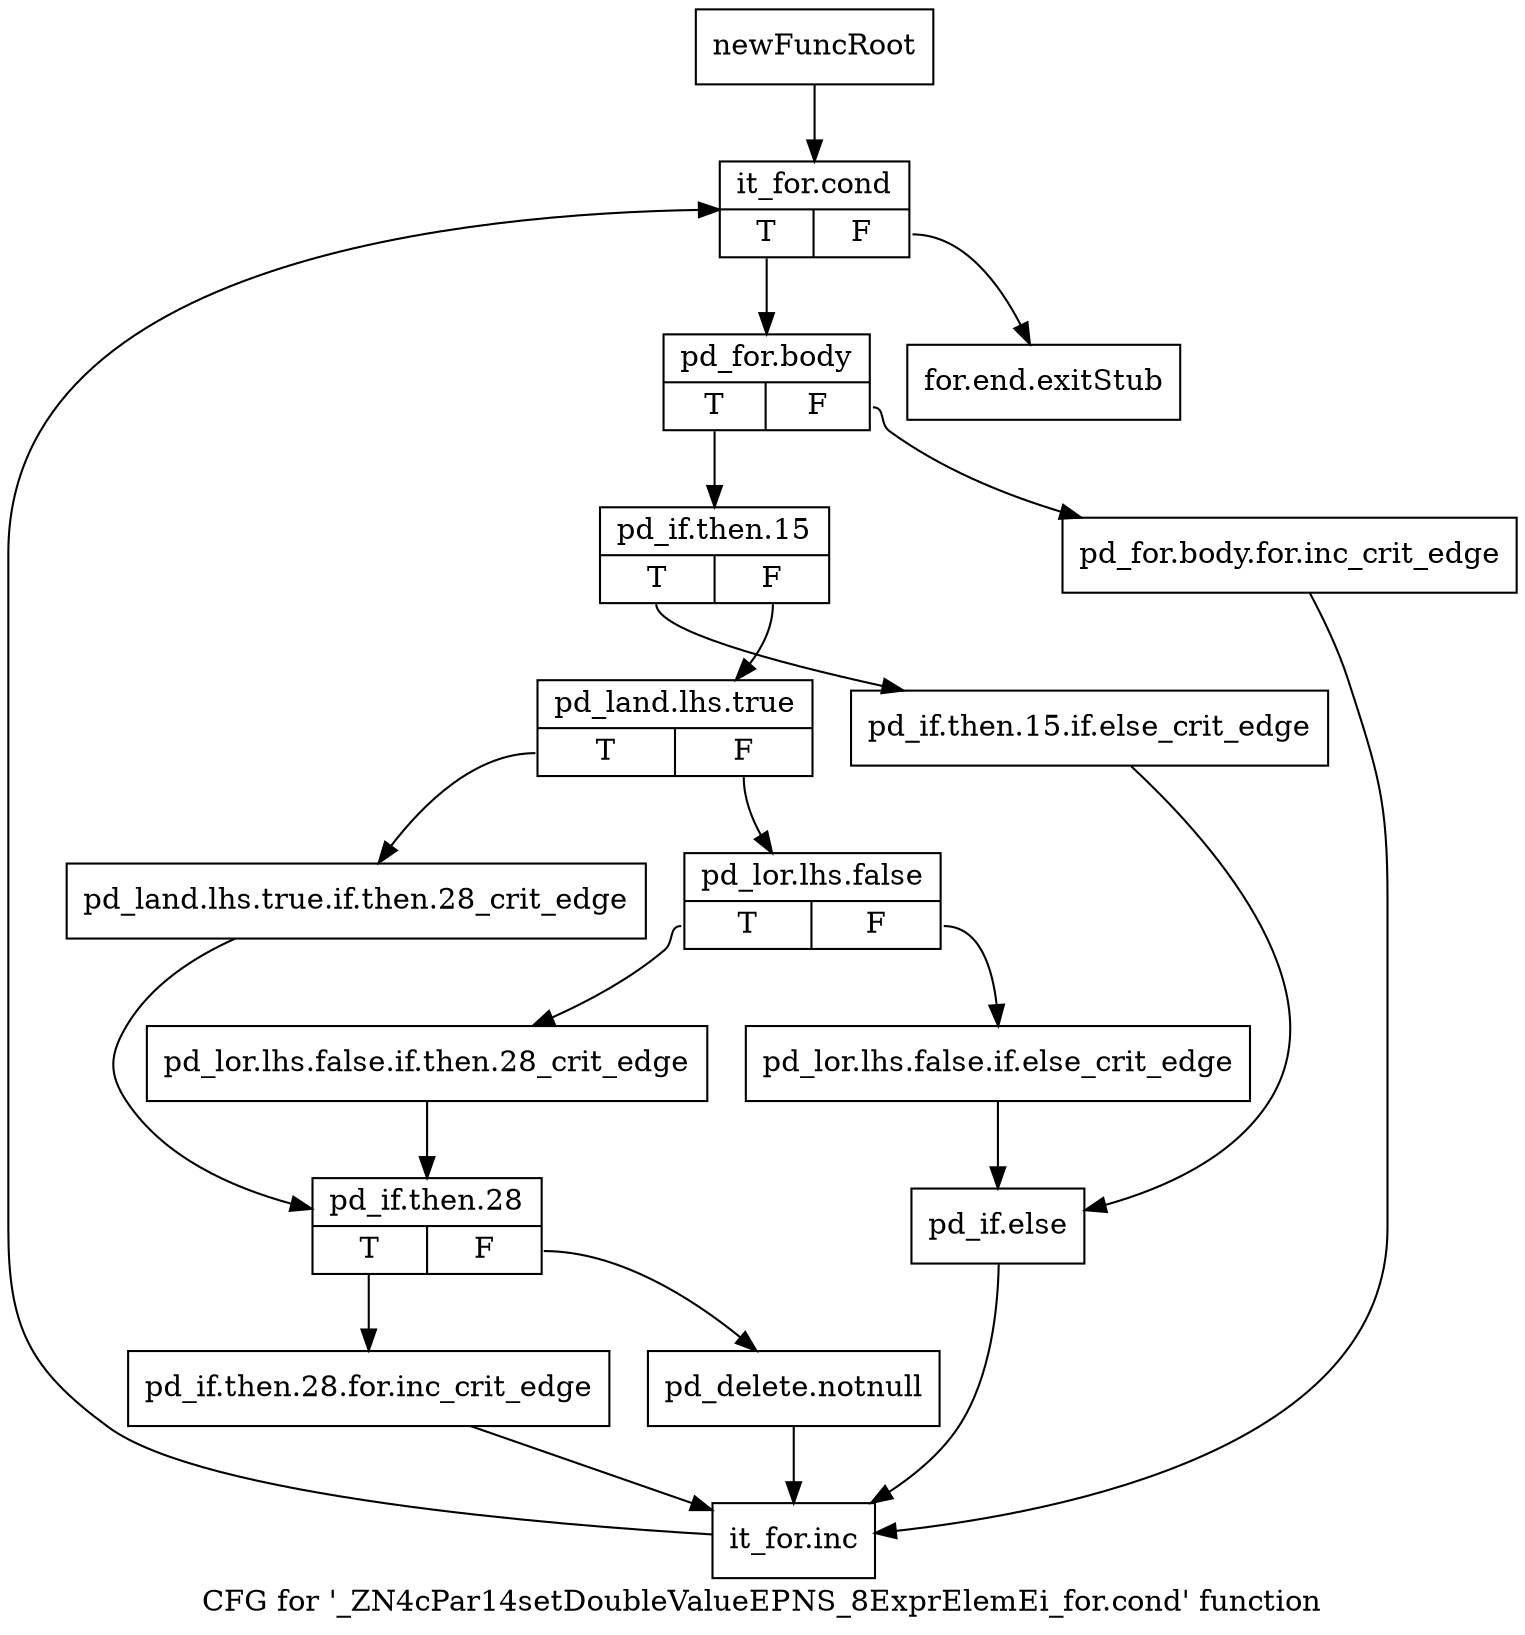 digraph "CFG for '_ZN4cPar14setDoubleValueEPNS_8ExprElemEi_for.cond' function" {
	label="CFG for '_ZN4cPar14setDoubleValueEPNS_8ExprElemEi_for.cond' function";

	Node0x20f35d0 [shape=record,label="{newFuncRoot}"];
	Node0x20f35d0 -> Node0x20f3670;
	Node0x20f3620 [shape=record,label="{for.end.exitStub}"];
	Node0x20f3670 [shape=record,label="{it_for.cond|{<s0>T|<s1>F}}"];
	Node0x20f3670:s0 -> Node0x20f36c0;
	Node0x20f3670:s1 -> Node0x20f3620;
	Node0x20f36c0 [shape=record,label="{pd_for.body|{<s0>T|<s1>F}}"];
	Node0x20f36c0:s0 -> Node0x20f3760;
	Node0x20f36c0:s1 -> Node0x20f3710;
	Node0x20f3710 [shape=record,label="{pd_for.body.for.inc_crit_edge}"];
	Node0x20f3710 -> Node0x20f3ad0;
	Node0x20f3760 [shape=record,label="{pd_if.then.15|{<s0>T|<s1>F}}"];
	Node0x20f3760:s0 -> Node0x20f3a30;
	Node0x20f3760:s1 -> Node0x20f37b0;
	Node0x20f37b0 [shape=record,label="{pd_land.lhs.true|{<s0>T|<s1>F}}"];
	Node0x20f37b0:s0 -> Node0x20f38f0;
	Node0x20f37b0:s1 -> Node0x20f3800;
	Node0x20f3800 [shape=record,label="{pd_lor.lhs.false|{<s0>T|<s1>F}}"];
	Node0x20f3800:s0 -> Node0x20f38a0;
	Node0x20f3800:s1 -> Node0x20f3850;
	Node0x20f3850 [shape=record,label="{pd_lor.lhs.false.if.else_crit_edge}"];
	Node0x20f3850 -> Node0x20f3a80;
	Node0x20f38a0 [shape=record,label="{pd_lor.lhs.false.if.then.28_crit_edge}"];
	Node0x20f38a0 -> Node0x20f3940;
	Node0x20f38f0 [shape=record,label="{pd_land.lhs.true.if.then.28_crit_edge}"];
	Node0x20f38f0 -> Node0x20f3940;
	Node0x20f3940 [shape=record,label="{pd_if.then.28|{<s0>T|<s1>F}}"];
	Node0x20f3940:s0 -> Node0x20f39e0;
	Node0x20f3940:s1 -> Node0x20f3990;
	Node0x20f3990 [shape=record,label="{pd_delete.notnull}"];
	Node0x20f3990 -> Node0x20f3ad0;
	Node0x20f39e0 [shape=record,label="{pd_if.then.28.for.inc_crit_edge}"];
	Node0x20f39e0 -> Node0x20f3ad0;
	Node0x20f3a30 [shape=record,label="{pd_if.then.15.if.else_crit_edge}"];
	Node0x20f3a30 -> Node0x20f3a80;
	Node0x20f3a80 [shape=record,label="{pd_if.else}"];
	Node0x20f3a80 -> Node0x20f3ad0;
	Node0x20f3ad0 [shape=record,label="{it_for.inc}"];
	Node0x20f3ad0 -> Node0x20f3670;
}
